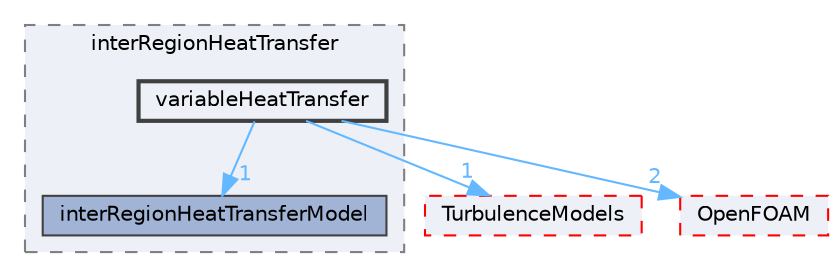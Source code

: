 digraph "src/fvOptions/sources/interRegion/interRegionHeatTransfer/variableHeatTransfer"
{
 // LATEX_PDF_SIZE
  bgcolor="transparent";
  edge [fontname=Helvetica,fontsize=10,labelfontname=Helvetica,labelfontsize=10];
  node [fontname=Helvetica,fontsize=10,shape=box,height=0.2,width=0.4];
  compound=true
  subgraph clusterdir_8c328afdfc5b8d48f5b4349289c6a376 {
    graph [ bgcolor="#edf0f7", pencolor="grey50", label="interRegionHeatTransfer", fontname=Helvetica,fontsize=10 style="filled,dashed", URL="dir_8c328afdfc5b8d48f5b4349289c6a376.html",tooltip=""]
  dir_c627215e7364d331f2459936eb5b644d [label="interRegionHeatTransferModel", fillcolor="#a2b4d6", color="grey25", style="filled", URL="dir_c627215e7364d331f2459936eb5b644d.html",tooltip=""];
  dir_7409800b089bd7e00596e5e140f730f8 [label="variableHeatTransfer", fillcolor="#edf0f7", color="grey25", style="filled,bold", URL="dir_7409800b089bd7e00596e5e140f730f8.html",tooltip=""];
  }
  dir_1eda626aeac0f0ad2848c36acaa5d501 [label="TurbulenceModels", fillcolor="#edf0f7", color="red", style="filled,dashed", URL="dir_1eda626aeac0f0ad2848c36acaa5d501.html",tooltip=""];
  dir_c5473ff19b20e6ec4dfe5c310b3778a8 [label="OpenFOAM", fillcolor="#edf0f7", color="red", style="filled,dashed", URL="dir_c5473ff19b20e6ec4dfe5c310b3778a8.html",tooltip=""];
  dir_7409800b089bd7e00596e5e140f730f8->dir_1eda626aeac0f0ad2848c36acaa5d501 [headlabel="1", labeldistance=1.5 headhref="dir_004253_004143.html" href="dir_004253_004143.html" color="steelblue1" fontcolor="steelblue1"];
  dir_7409800b089bd7e00596e5e140f730f8->dir_c5473ff19b20e6ec4dfe5c310b3778a8 [headlabel="2", labeldistance=1.5 headhref="dir_004253_002695.html" href="dir_004253_002695.html" color="steelblue1" fontcolor="steelblue1"];
  dir_7409800b089bd7e00596e5e140f730f8->dir_c627215e7364d331f2459936eb5b644d [headlabel="1", labeldistance=1.5 headhref="dir_004253_001944.html" href="dir_004253_001944.html" color="steelblue1" fontcolor="steelblue1"];
}
